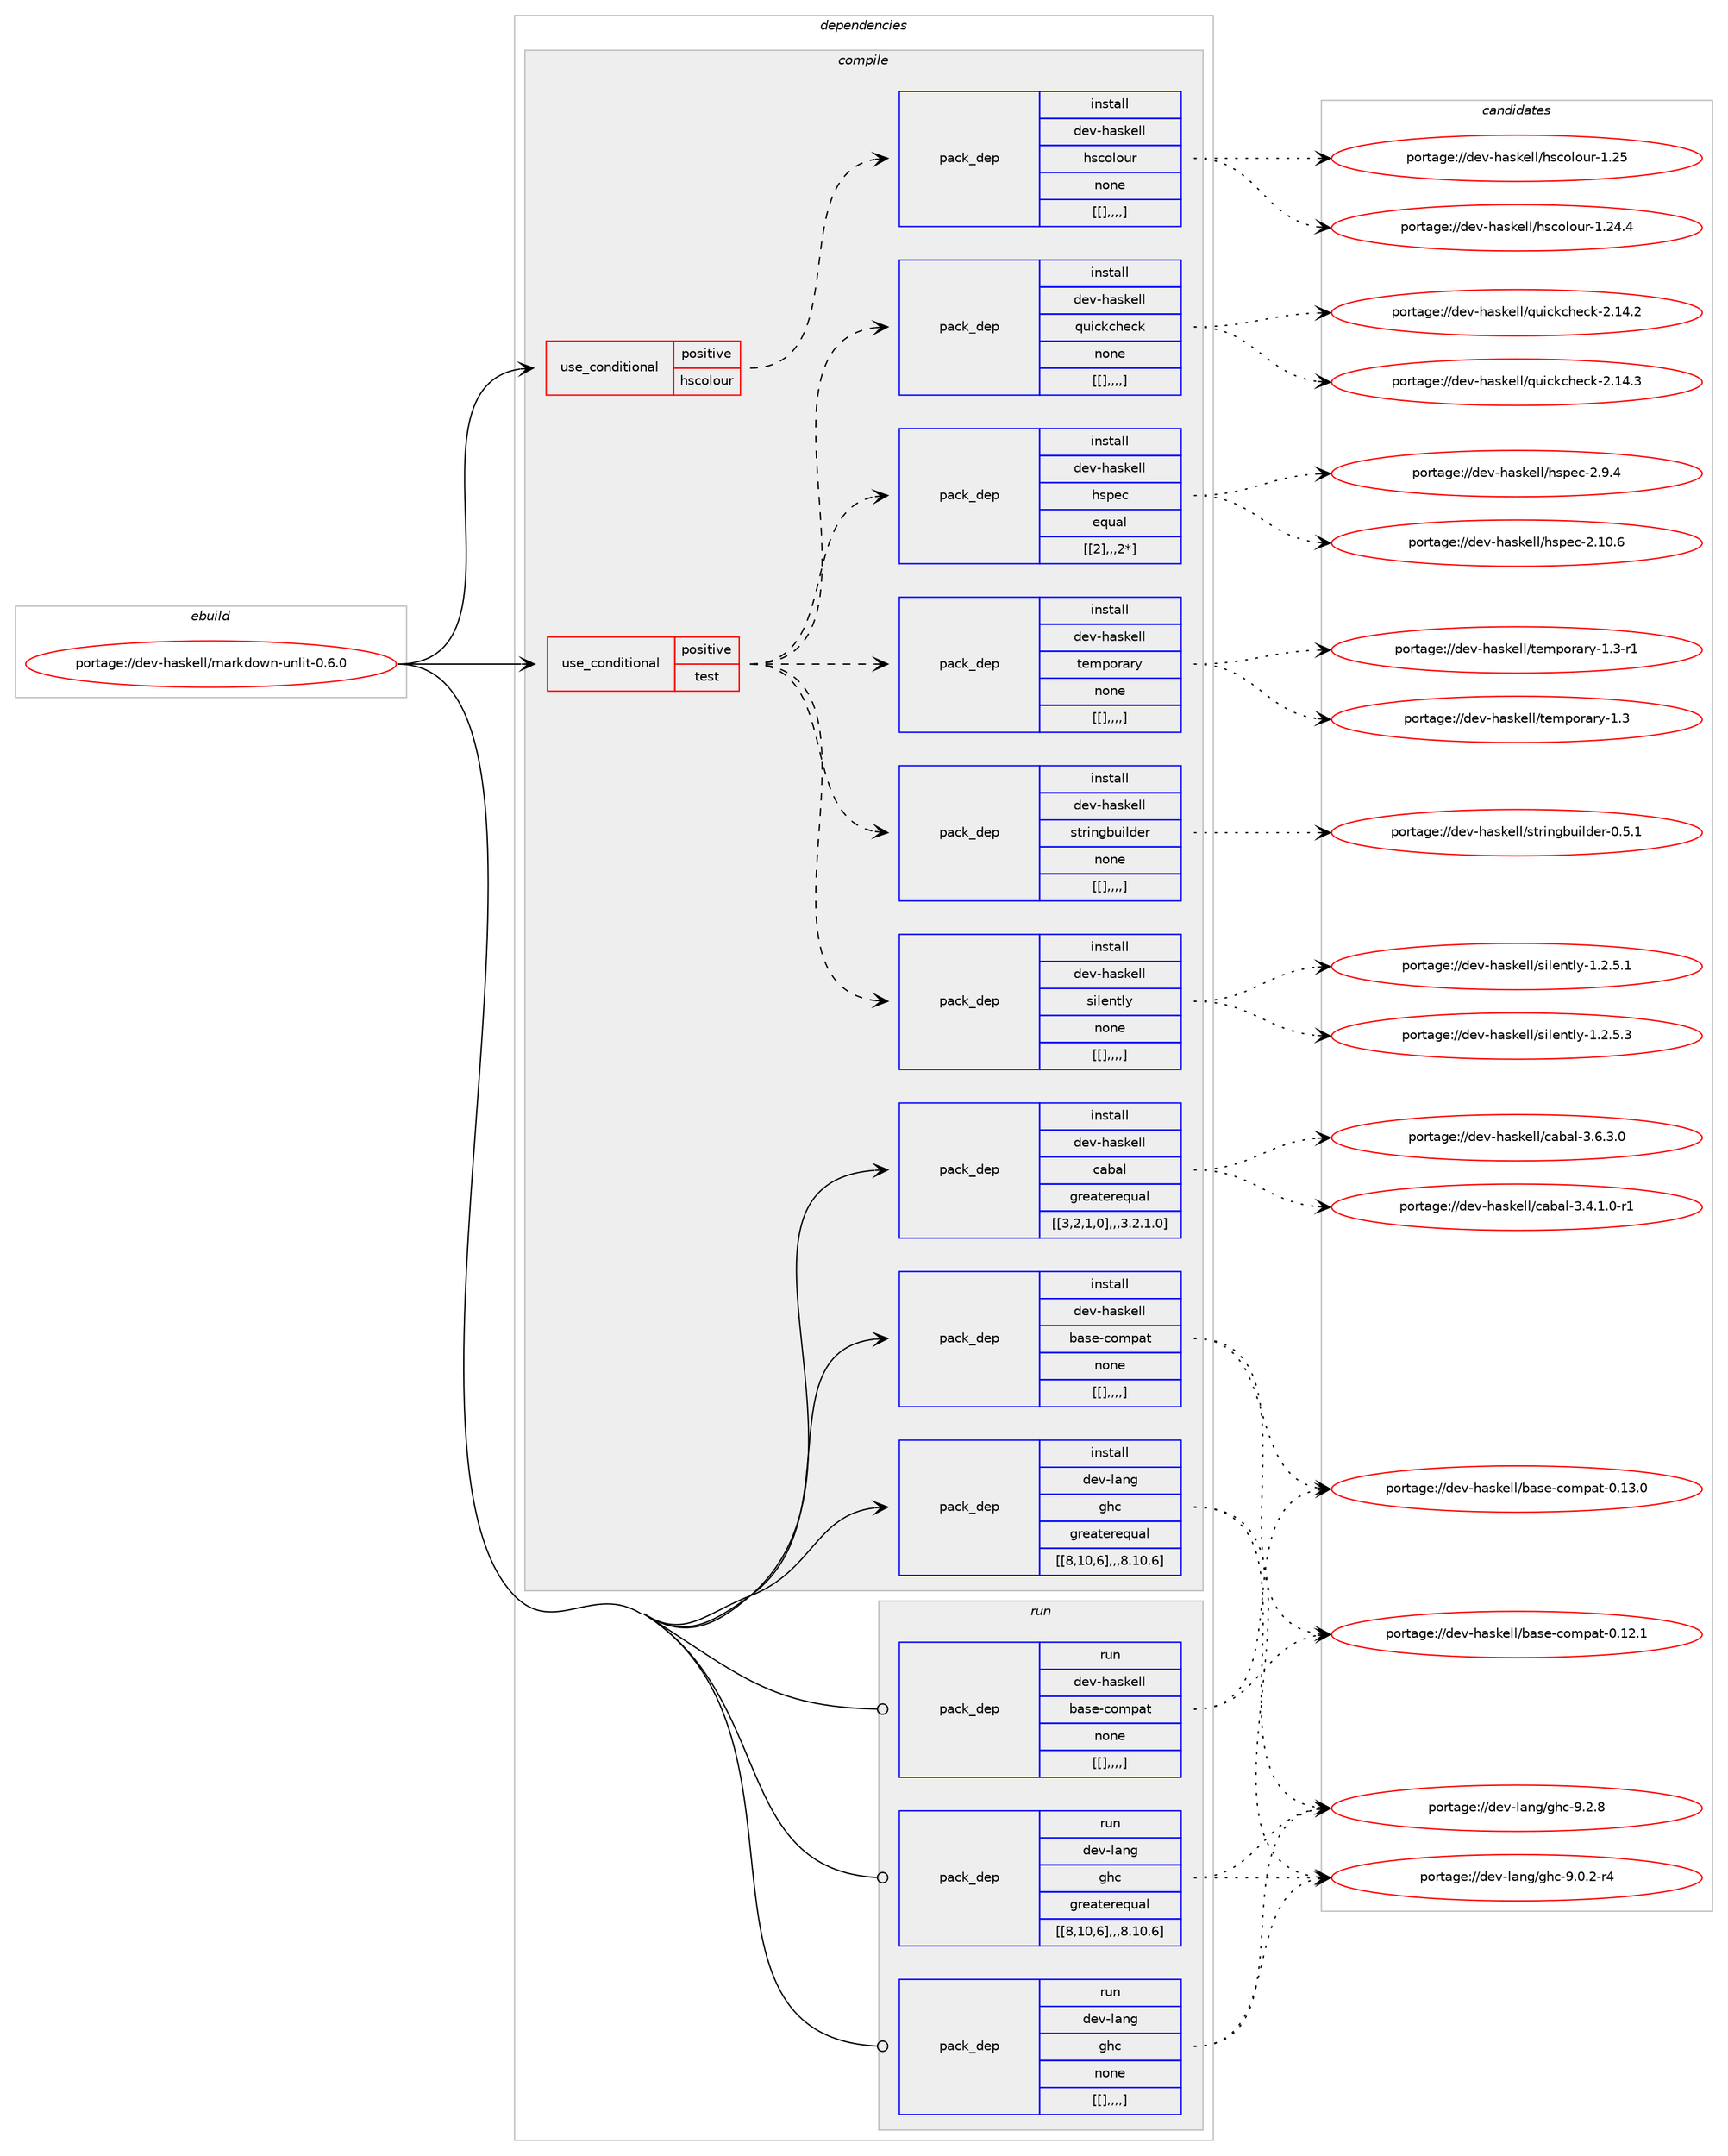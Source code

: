 digraph prolog {

# *************
# Graph options
# *************

newrank=true;
concentrate=true;
compound=true;
graph [rankdir=LR,fontname=Helvetica,fontsize=10,ranksep=1.5];#, ranksep=2.5, nodesep=0.2];
edge  [arrowhead=vee];
node  [fontname=Helvetica,fontsize=10];

# **********
# The ebuild
# **********

subgraph cluster_leftcol {
color=gray;
label=<<i>ebuild</i>>;
id [label="portage://dev-haskell/markdown-unlit-0.6.0", color=red, width=4, href="../dev-haskell/markdown-unlit-0.6.0.svg"];
}

# ****************
# The dependencies
# ****************

subgraph cluster_midcol {
color=gray;
label=<<i>dependencies</i>>;
subgraph cluster_compile {
fillcolor="#eeeeee";
style=filled;
label=<<i>compile</i>>;
subgraph cond21111 {
dependency84587 [label=<<TABLE BORDER="0" CELLBORDER="1" CELLSPACING="0" CELLPADDING="4"><TR><TD ROWSPAN="3" CELLPADDING="10">use_conditional</TD></TR><TR><TD>positive</TD></TR><TR><TD>hscolour</TD></TR></TABLE>>, shape=none, color=red];
subgraph pack62479 {
dependency84588 [label=<<TABLE BORDER="0" CELLBORDER="1" CELLSPACING="0" CELLPADDING="4" WIDTH="220"><TR><TD ROWSPAN="6" CELLPADDING="30">pack_dep</TD></TR><TR><TD WIDTH="110">install</TD></TR><TR><TD>dev-haskell</TD></TR><TR><TD>hscolour</TD></TR><TR><TD>none</TD></TR><TR><TD>[[],,,,]</TD></TR></TABLE>>, shape=none, color=blue];
}
dependency84587:e -> dependency84588:w [weight=20,style="dashed",arrowhead="vee"];
}
id:e -> dependency84587:w [weight=20,style="solid",arrowhead="vee"];
subgraph cond21112 {
dependency84589 [label=<<TABLE BORDER="0" CELLBORDER="1" CELLSPACING="0" CELLPADDING="4"><TR><TD ROWSPAN="3" CELLPADDING="10">use_conditional</TD></TR><TR><TD>positive</TD></TR><TR><TD>test</TD></TR></TABLE>>, shape=none, color=red];
subgraph pack62480 {
dependency84590 [label=<<TABLE BORDER="0" CELLBORDER="1" CELLSPACING="0" CELLPADDING="4" WIDTH="220"><TR><TD ROWSPAN="6" CELLPADDING="30">pack_dep</TD></TR><TR><TD WIDTH="110">install</TD></TR><TR><TD>dev-haskell</TD></TR><TR><TD>hspec</TD></TR><TR><TD>equal</TD></TR><TR><TD>[[2],,,2*]</TD></TR></TABLE>>, shape=none, color=blue];
}
dependency84589:e -> dependency84590:w [weight=20,style="dashed",arrowhead="vee"];
subgraph pack62481 {
dependency84591 [label=<<TABLE BORDER="0" CELLBORDER="1" CELLSPACING="0" CELLPADDING="4" WIDTH="220"><TR><TD ROWSPAN="6" CELLPADDING="30">pack_dep</TD></TR><TR><TD WIDTH="110">install</TD></TR><TR><TD>dev-haskell</TD></TR><TR><TD>quickcheck</TD></TR><TR><TD>none</TD></TR><TR><TD>[[],,,,]</TD></TR></TABLE>>, shape=none, color=blue];
}
dependency84589:e -> dependency84591:w [weight=20,style="dashed",arrowhead="vee"];
subgraph pack62482 {
dependency84592 [label=<<TABLE BORDER="0" CELLBORDER="1" CELLSPACING="0" CELLPADDING="4" WIDTH="220"><TR><TD ROWSPAN="6" CELLPADDING="30">pack_dep</TD></TR><TR><TD WIDTH="110">install</TD></TR><TR><TD>dev-haskell</TD></TR><TR><TD>silently</TD></TR><TR><TD>none</TD></TR><TR><TD>[[],,,,]</TD></TR></TABLE>>, shape=none, color=blue];
}
dependency84589:e -> dependency84592:w [weight=20,style="dashed",arrowhead="vee"];
subgraph pack62483 {
dependency84593 [label=<<TABLE BORDER="0" CELLBORDER="1" CELLSPACING="0" CELLPADDING="4" WIDTH="220"><TR><TD ROWSPAN="6" CELLPADDING="30">pack_dep</TD></TR><TR><TD WIDTH="110">install</TD></TR><TR><TD>dev-haskell</TD></TR><TR><TD>stringbuilder</TD></TR><TR><TD>none</TD></TR><TR><TD>[[],,,,]</TD></TR></TABLE>>, shape=none, color=blue];
}
dependency84589:e -> dependency84593:w [weight=20,style="dashed",arrowhead="vee"];
subgraph pack62484 {
dependency84594 [label=<<TABLE BORDER="0" CELLBORDER="1" CELLSPACING="0" CELLPADDING="4" WIDTH="220"><TR><TD ROWSPAN="6" CELLPADDING="30">pack_dep</TD></TR><TR><TD WIDTH="110">install</TD></TR><TR><TD>dev-haskell</TD></TR><TR><TD>temporary</TD></TR><TR><TD>none</TD></TR><TR><TD>[[],,,,]</TD></TR></TABLE>>, shape=none, color=blue];
}
dependency84589:e -> dependency84594:w [weight=20,style="dashed",arrowhead="vee"];
}
id:e -> dependency84589:w [weight=20,style="solid",arrowhead="vee"];
subgraph pack62485 {
dependency84595 [label=<<TABLE BORDER="0" CELLBORDER="1" CELLSPACING="0" CELLPADDING="4" WIDTH="220"><TR><TD ROWSPAN="6" CELLPADDING="30">pack_dep</TD></TR><TR><TD WIDTH="110">install</TD></TR><TR><TD>dev-haskell</TD></TR><TR><TD>base-compat</TD></TR><TR><TD>none</TD></TR><TR><TD>[[],,,,]</TD></TR></TABLE>>, shape=none, color=blue];
}
id:e -> dependency84595:w [weight=20,style="solid",arrowhead="vee"];
subgraph pack62486 {
dependency84596 [label=<<TABLE BORDER="0" CELLBORDER="1" CELLSPACING="0" CELLPADDING="4" WIDTH="220"><TR><TD ROWSPAN="6" CELLPADDING="30">pack_dep</TD></TR><TR><TD WIDTH="110">install</TD></TR><TR><TD>dev-haskell</TD></TR><TR><TD>cabal</TD></TR><TR><TD>greaterequal</TD></TR><TR><TD>[[3,2,1,0],,,3.2.1.0]</TD></TR></TABLE>>, shape=none, color=blue];
}
id:e -> dependency84596:w [weight=20,style="solid",arrowhead="vee"];
subgraph pack62487 {
dependency84597 [label=<<TABLE BORDER="0" CELLBORDER="1" CELLSPACING="0" CELLPADDING="4" WIDTH="220"><TR><TD ROWSPAN="6" CELLPADDING="30">pack_dep</TD></TR><TR><TD WIDTH="110">install</TD></TR><TR><TD>dev-lang</TD></TR><TR><TD>ghc</TD></TR><TR><TD>greaterequal</TD></TR><TR><TD>[[8,10,6],,,8.10.6]</TD></TR></TABLE>>, shape=none, color=blue];
}
id:e -> dependency84597:w [weight=20,style="solid",arrowhead="vee"];
}
subgraph cluster_compileandrun {
fillcolor="#eeeeee";
style=filled;
label=<<i>compile and run</i>>;
}
subgraph cluster_run {
fillcolor="#eeeeee";
style=filled;
label=<<i>run</i>>;
subgraph pack62488 {
dependency84598 [label=<<TABLE BORDER="0" CELLBORDER="1" CELLSPACING="0" CELLPADDING="4" WIDTH="220"><TR><TD ROWSPAN="6" CELLPADDING="30">pack_dep</TD></TR><TR><TD WIDTH="110">run</TD></TR><TR><TD>dev-haskell</TD></TR><TR><TD>base-compat</TD></TR><TR><TD>none</TD></TR><TR><TD>[[],,,,]</TD></TR></TABLE>>, shape=none, color=blue];
}
id:e -> dependency84598:w [weight=20,style="solid",arrowhead="odot"];
subgraph pack62489 {
dependency84599 [label=<<TABLE BORDER="0" CELLBORDER="1" CELLSPACING="0" CELLPADDING="4" WIDTH="220"><TR><TD ROWSPAN="6" CELLPADDING="30">pack_dep</TD></TR><TR><TD WIDTH="110">run</TD></TR><TR><TD>dev-lang</TD></TR><TR><TD>ghc</TD></TR><TR><TD>greaterequal</TD></TR><TR><TD>[[8,10,6],,,8.10.6]</TD></TR></TABLE>>, shape=none, color=blue];
}
id:e -> dependency84599:w [weight=20,style="solid",arrowhead="odot"];
subgraph pack62490 {
dependency84600 [label=<<TABLE BORDER="0" CELLBORDER="1" CELLSPACING="0" CELLPADDING="4" WIDTH="220"><TR><TD ROWSPAN="6" CELLPADDING="30">pack_dep</TD></TR><TR><TD WIDTH="110">run</TD></TR><TR><TD>dev-lang</TD></TR><TR><TD>ghc</TD></TR><TR><TD>none</TD></TR><TR><TD>[[],,,,]</TD></TR></TABLE>>, shape=none, color=blue];
}
id:e -> dependency84600:w [weight=20,style="solid",arrowhead="odot"];
}
}

# **************
# The candidates
# **************

subgraph cluster_choices {
rank=same;
color=gray;
label=<<i>candidates</i>>;

subgraph choice62479 {
color=black;
nodesep=1;
choice100101118451049711510710110810847104115991111081111171144549465053 [label="portage://dev-haskell/hscolour-1.25", color=red, width=4,href="../dev-haskell/hscolour-1.25.svg"];
choice1001011184510497115107101108108471041159911110811111711445494650524652 [label="portage://dev-haskell/hscolour-1.24.4", color=red, width=4,href="../dev-haskell/hscolour-1.24.4.svg"];
dependency84588:e -> choice100101118451049711510710110810847104115991111081111171144549465053:w [style=dotted,weight="100"];
dependency84588:e -> choice1001011184510497115107101108108471041159911110811111711445494650524652:w [style=dotted,weight="100"];
}
subgraph choice62480 {
color=black;
nodesep=1;
choice1001011184510497115107101108108471041151121019945504649484654 [label="portage://dev-haskell/hspec-2.10.6", color=red, width=4,href="../dev-haskell/hspec-2.10.6.svg"];
choice10010111845104971151071011081084710411511210199455046574652 [label="portage://dev-haskell/hspec-2.9.4", color=red, width=4,href="../dev-haskell/hspec-2.9.4.svg"];
dependency84590:e -> choice1001011184510497115107101108108471041151121019945504649484654:w [style=dotted,weight="100"];
dependency84590:e -> choice10010111845104971151071011081084710411511210199455046574652:w [style=dotted,weight="100"];
}
subgraph choice62481 {
color=black;
nodesep=1;
choice10010111845104971151071011081084711311710599107991041019910745504649524651 [label="portage://dev-haskell/quickcheck-2.14.3", color=red, width=4,href="../dev-haskell/quickcheck-2.14.3.svg"];
choice10010111845104971151071011081084711311710599107991041019910745504649524650 [label="portage://dev-haskell/quickcheck-2.14.2", color=red, width=4,href="../dev-haskell/quickcheck-2.14.2.svg"];
dependency84591:e -> choice10010111845104971151071011081084711311710599107991041019910745504649524651:w [style=dotted,weight="100"];
dependency84591:e -> choice10010111845104971151071011081084711311710599107991041019910745504649524650:w [style=dotted,weight="100"];
}
subgraph choice62482 {
color=black;
nodesep=1;
choice1001011184510497115107101108108471151051081011101161081214549465046534651 [label="portage://dev-haskell/silently-1.2.5.3", color=red, width=4,href="../dev-haskell/silently-1.2.5.3.svg"];
choice1001011184510497115107101108108471151051081011101161081214549465046534649 [label="portage://dev-haskell/silently-1.2.5.1", color=red, width=4,href="../dev-haskell/silently-1.2.5.1.svg"];
dependency84592:e -> choice1001011184510497115107101108108471151051081011101161081214549465046534651:w [style=dotted,weight="100"];
dependency84592:e -> choice1001011184510497115107101108108471151051081011101161081214549465046534649:w [style=dotted,weight="100"];
}
subgraph choice62483 {
color=black;
nodesep=1;
choice10010111845104971151071011081084711511611410511010398117105108100101114454846534649 [label="portage://dev-haskell/stringbuilder-0.5.1", color=red, width=4,href="../dev-haskell/stringbuilder-0.5.1.svg"];
dependency84593:e -> choice10010111845104971151071011081084711511611410511010398117105108100101114454846534649:w [style=dotted,weight="100"];
}
subgraph choice62484 {
color=black;
nodesep=1;
choice10010111845104971151071011081084711610110911211111497114121454946514511449 [label="portage://dev-haskell/temporary-1.3-r1", color=red, width=4,href="../dev-haskell/temporary-1.3-r1.svg"];
choice1001011184510497115107101108108471161011091121111149711412145494651 [label="portage://dev-haskell/temporary-1.3", color=red, width=4,href="../dev-haskell/temporary-1.3.svg"];
dependency84594:e -> choice10010111845104971151071011081084711610110911211111497114121454946514511449:w [style=dotted,weight="100"];
dependency84594:e -> choice1001011184510497115107101108108471161011091121111149711412145494651:w [style=dotted,weight="100"];
}
subgraph choice62485 {
color=black;
nodesep=1;
choice100101118451049711510710110810847989711510145991111091129711645484649514648 [label="portage://dev-haskell/base-compat-0.13.0", color=red, width=4,href="../dev-haskell/base-compat-0.13.0.svg"];
choice100101118451049711510710110810847989711510145991111091129711645484649504649 [label="portage://dev-haskell/base-compat-0.12.1", color=red, width=4,href="../dev-haskell/base-compat-0.12.1.svg"];
dependency84595:e -> choice100101118451049711510710110810847989711510145991111091129711645484649514648:w [style=dotted,weight="100"];
dependency84595:e -> choice100101118451049711510710110810847989711510145991111091129711645484649504649:w [style=dotted,weight="100"];
}
subgraph choice62486 {
color=black;
nodesep=1;
choice100101118451049711510710110810847999798971084551465446514648 [label="portage://dev-haskell/cabal-3.6.3.0", color=red, width=4,href="../dev-haskell/cabal-3.6.3.0.svg"];
choice1001011184510497115107101108108479997989710845514652464946484511449 [label="portage://dev-haskell/cabal-3.4.1.0-r1", color=red, width=4,href="../dev-haskell/cabal-3.4.1.0-r1.svg"];
dependency84596:e -> choice100101118451049711510710110810847999798971084551465446514648:w [style=dotted,weight="100"];
dependency84596:e -> choice1001011184510497115107101108108479997989710845514652464946484511449:w [style=dotted,weight="100"];
}
subgraph choice62487 {
color=black;
nodesep=1;
choice10010111845108971101034710310499455746504656 [label="portage://dev-lang/ghc-9.2.8", color=red, width=4,href="../dev-lang/ghc-9.2.8.svg"];
choice100101118451089711010347103104994557464846504511452 [label="portage://dev-lang/ghc-9.0.2-r4", color=red, width=4,href="../dev-lang/ghc-9.0.2-r4.svg"];
dependency84597:e -> choice10010111845108971101034710310499455746504656:w [style=dotted,weight="100"];
dependency84597:e -> choice100101118451089711010347103104994557464846504511452:w [style=dotted,weight="100"];
}
subgraph choice62488 {
color=black;
nodesep=1;
choice100101118451049711510710110810847989711510145991111091129711645484649514648 [label="portage://dev-haskell/base-compat-0.13.0", color=red, width=4,href="../dev-haskell/base-compat-0.13.0.svg"];
choice100101118451049711510710110810847989711510145991111091129711645484649504649 [label="portage://dev-haskell/base-compat-0.12.1", color=red, width=4,href="../dev-haskell/base-compat-0.12.1.svg"];
dependency84598:e -> choice100101118451049711510710110810847989711510145991111091129711645484649514648:w [style=dotted,weight="100"];
dependency84598:e -> choice100101118451049711510710110810847989711510145991111091129711645484649504649:w [style=dotted,weight="100"];
}
subgraph choice62489 {
color=black;
nodesep=1;
choice10010111845108971101034710310499455746504656 [label="portage://dev-lang/ghc-9.2.8", color=red, width=4,href="../dev-lang/ghc-9.2.8.svg"];
choice100101118451089711010347103104994557464846504511452 [label="portage://dev-lang/ghc-9.0.2-r4", color=red, width=4,href="../dev-lang/ghc-9.0.2-r4.svg"];
dependency84599:e -> choice10010111845108971101034710310499455746504656:w [style=dotted,weight="100"];
dependency84599:e -> choice100101118451089711010347103104994557464846504511452:w [style=dotted,weight="100"];
}
subgraph choice62490 {
color=black;
nodesep=1;
choice10010111845108971101034710310499455746504656 [label="portage://dev-lang/ghc-9.2.8", color=red, width=4,href="../dev-lang/ghc-9.2.8.svg"];
choice100101118451089711010347103104994557464846504511452 [label="portage://dev-lang/ghc-9.0.2-r4", color=red, width=4,href="../dev-lang/ghc-9.0.2-r4.svg"];
dependency84600:e -> choice10010111845108971101034710310499455746504656:w [style=dotted,weight="100"];
dependency84600:e -> choice100101118451089711010347103104994557464846504511452:w [style=dotted,weight="100"];
}
}

}
